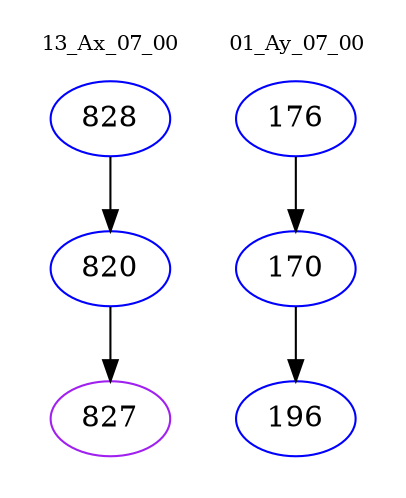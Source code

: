 digraph{
subgraph cluster_0 {
color = white
label = "13_Ax_07_00";
fontsize=10;
T0_828 [label="828", color="blue"]
T0_828 -> T0_820 [color="black"]
T0_820 [label="820", color="blue"]
T0_820 -> T0_827 [color="black"]
T0_827 [label="827", color="purple"]
}
subgraph cluster_1 {
color = white
label = "01_Ay_07_00";
fontsize=10;
T1_176 [label="176", color="blue"]
T1_176 -> T1_170 [color="black"]
T1_170 [label="170", color="blue"]
T1_170 -> T1_196 [color="black"]
T1_196 [label="196", color="blue"]
}
}
